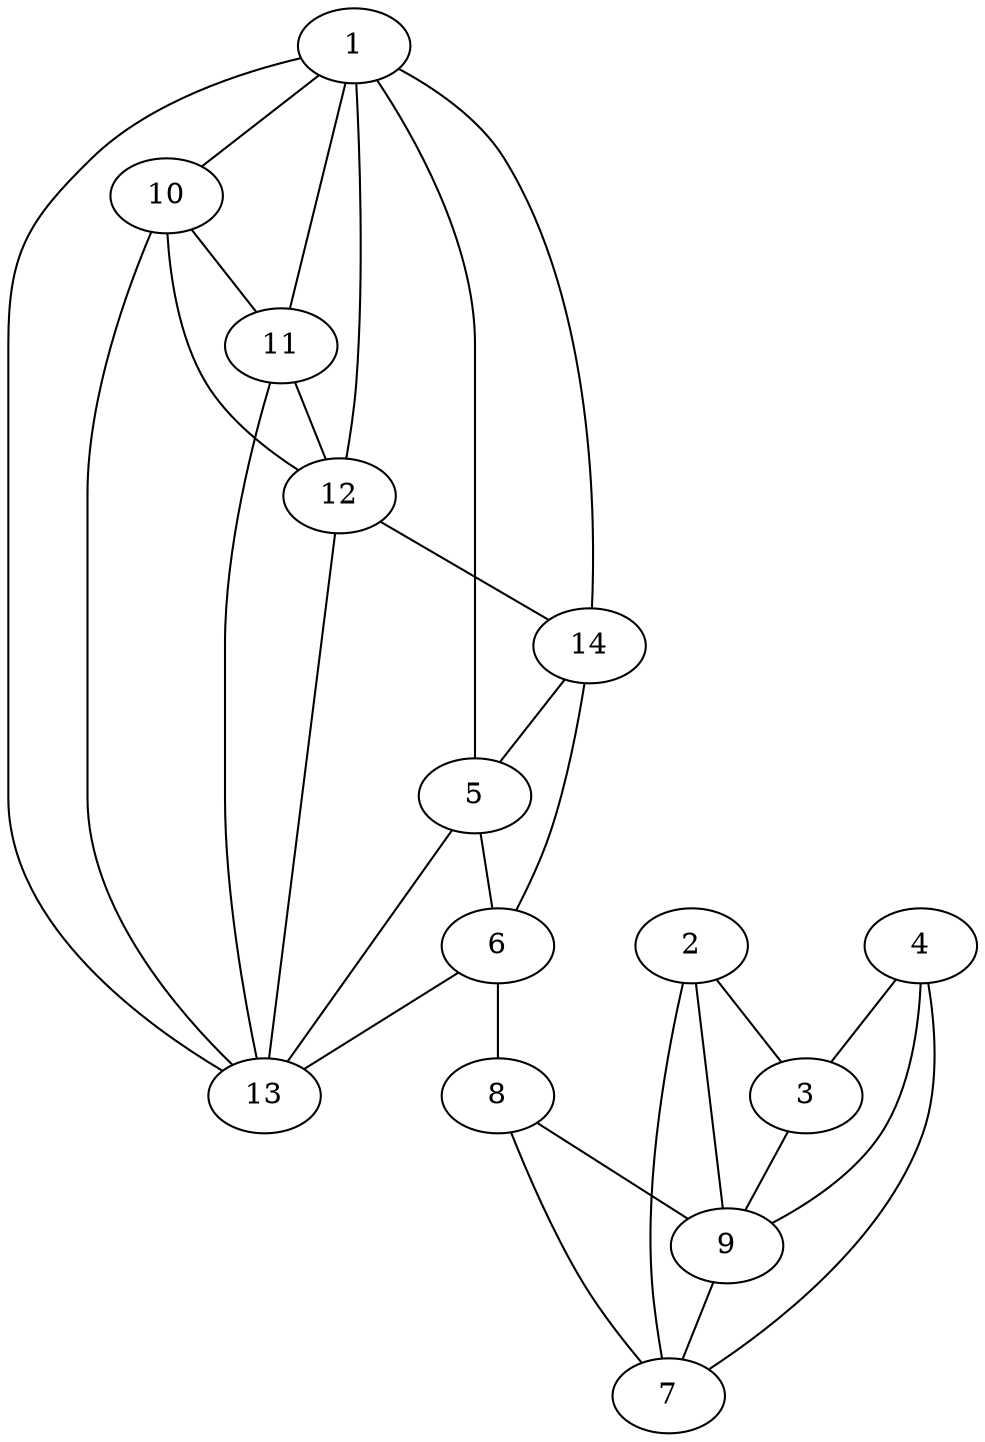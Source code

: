 graph pdb1bck {
	1	 [aaLength=12,
		sequence=PKTAENFRALST,
		type=0];
	10	 [aaLength=10,
		sequence=EPLGRVSFEL,
		type=1];
	1 -- 10	 [distance0="32.77067",
		frequency=1,
		type0=3];
	13	 [aaLength=4,
		sequence=ADKV,
		type=2];
	1 -- 13	 [distance0="13.86863",
		frequency=1,
		type0=1];
	2	 [aaLength=3,
		sequence=EWL,
		type=0];
	3	 [aaLength=8,
		sequence=MNIVEAME,
		type=0];
	2 -- 3	 [distance0="18.68239",
		frequency=1,
		type0=1];
	7	 [aaLength=4,
		sequence=FFIC,
		type=1];
	2 -- 7	 [distance0="29.0087",
		frequency=1,
		type0=2];
	9	 [aaLength=7,
		sequence=VFGKVKE,
		type=1];
	2 -- 9	 [distance0="29.0087",
		distance1="5.0",
		frequency=2,
		type0=3,
		type1=4];
	3 -- 9	 [distance0="35.9068",
		frequency=1,
		type0=2];
	4	 [aaLength=8,
		sequence=ITIADCGQ,
		type=1];
	4 -- 3	 [distance0="40.31498",
		frequency=1,
		type0=2];
	4 -- 7	 [distance0="44.0",
		frequency=1,
		type0=3];
	4 -- 9	 [distance0="28.0",
		frequency=1,
		type0=1];
	5	 [aaLength=5,
		sequence=FHRII,
		type=1];
	5 -- 1	 [distance0="37.1203",
		frequency=1,
		type0=3];
	6	 [aaLength=12,
		sequence=MCQGGDFTRHNG,
		type=1];
	5 -- 6	 [distance0="8.0",
		frequency=1,
		type0=1];
	5 -- 13	 [distance0="31.32008",
		frequency=1,
		type0=2];
	8	 [aaLength=4,
		sequence=ILSM,
		type=1];
	6 -- 8	 [distance0="36.0",
		distance1="24.0",
		frequency=2,
		type0=2,
		type1=4];
	6 -- 13	 [distance0="38.43107",
		frequency=1,
		type0=3];
	7 -- 8	 [distance0="15.0",
		frequency=1,
		type0=1];
	8 -- 9	 [distance0="31.0",
		frequency=1,
		type0=2];
	9 -- 7	 [distance0="16.0",
		frequency=1,
		type0=1];
	11	 [aaLength=8,
		sequence=TVFFDIAV,
		type=1];
	10 -- 11	 [distance0="10.0",
		frequency=1,
		type0=1];
	10 -- 13	 [distance0="19.31184",
		distance1="1.0",
		frequency=2,
		type0=2,
		type1=4];
	11 -- 1	 [distance0="38.39162",
		frequency=1,
		type0=3];
	12	 [aaLength=4,
		sequence=VDGE,
		type=2];
	11 -- 12	 [distance0="0.0",
		frequency=1,
		type0=5];
	11 -- 13	 [distance0="26.32389",
		frequency=1,
		type0=2];
	12 -- 1	 [distance0="30.96967",
		frequency=1,
		type0=1];
	12 -- 10	 [distance0="0.0",
		frequency=1,
		type0=5];
	12 -- 13	 [distance0="37.88828",
		frequency=1,
		type0=2];
	14	 [aaLength=4,
		sequence=IPGF,
		type=2];
	12 -- 14	 [distance0="47.87902",
		frequency=1,
		type0=3];
	14 -- 1	 [distance0="38.03663",
		frequency=1,
		type0=1];
	14 -- 5	 [distance0="40.18749",
		frequency=1,
		type0=2];
	14 -- 6	 [distance0="40.18749",
		distance1="0.0",
		frequency=2,
		type0=3,
		type1=5];
}

